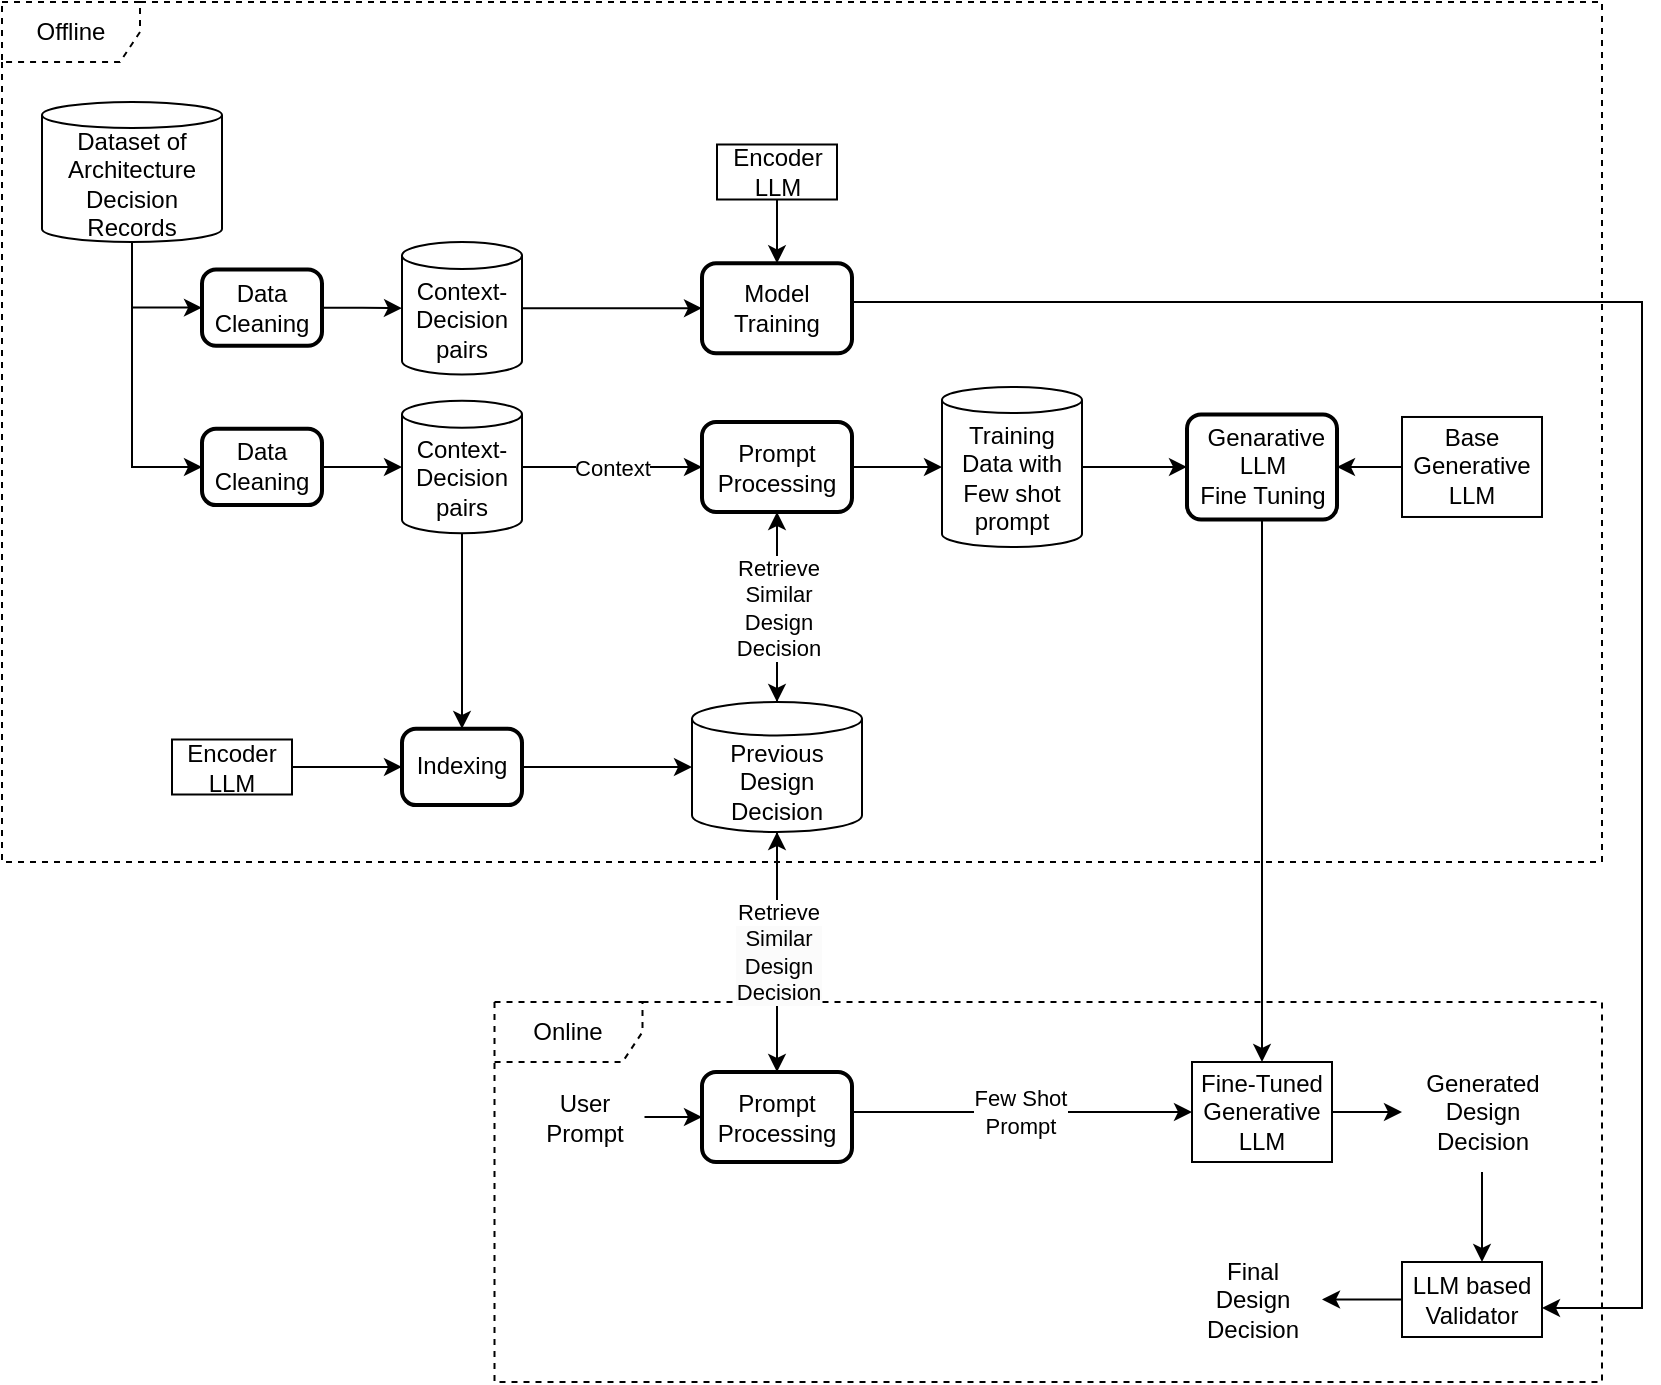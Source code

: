 <mxfile version="24.7.16">
  <diagram name="Page-1" id="kQ6XQZewhbkkca1INFuK">
    <mxGraphModel dx="936" dy="579" grid="1" gridSize="10" guides="1" tooltips="1" connect="1" arrows="1" fold="1" page="1" pageScale="1" pageWidth="850" pageHeight="1100" math="0" shadow="0">
      <root>
        <mxCell id="0" />
        <mxCell id="1" parent="0" />
        <mxCell id="oJ7IMUp2n4Yntl3Ja8vP-2" style="edgeStyle=orthogonalEdgeStyle;rounded=0;orthogonalLoop=1;jettySize=auto;html=1;" edge="1" parent="1" source="oJ7IMUp2n4Yntl3Ja8vP-35" target="oJ7IMUp2n4Yntl3Ja8vP-18">
          <mxGeometry relative="1" as="geometry">
            <mxPoint x="330" y="1205" as="sourcePoint" />
          </mxGeometry>
        </mxCell>
        <mxCell id="oJ7IMUp2n4Yntl3Ja8vP-3" value="Retrieve&lt;div&gt;Similar&lt;/div&gt;&lt;div&gt;Design&lt;/div&gt;&lt;div&gt;Decision&lt;/div&gt;" style="edgeStyle=orthogonalEdgeStyle;rounded=0;orthogonalLoop=1;jettySize=auto;html=1;" edge="1" parent="1" source="oJ7IMUp2n4Yntl3Ja8vP-18" target="oJ7IMUp2n4Yntl3Ja8vP-35">
          <mxGeometry relative="1" as="geometry">
            <mxPoint x="330" y="1205" as="targetPoint" />
          </mxGeometry>
        </mxCell>
        <mxCell id="oJ7IMUp2n4Yntl3Ja8vP-4" value="" style="edgeStyle=orthogonalEdgeStyle;rounded=0;orthogonalLoop=1;jettySize=auto;html=1;" edge="1" parent="1" source="oJ7IMUp2n4Yntl3Ja8vP-23" target="oJ7IMUp2n4Yntl3Ja8vP-7">
          <mxGeometry relative="1" as="geometry">
            <Array as="points">
              <mxPoint x="750" y="1480" />
              <mxPoint x="750" y="1480" />
            </Array>
          </mxGeometry>
        </mxCell>
        <mxCell id="oJ7IMUp2n4Yntl3Ja8vP-5" value="" style="edgeStyle=orthogonalEdgeStyle;rounded=0;orthogonalLoop=1;jettySize=auto;html=1;labelPosition=center;verticalLabelPosition=middle;align=center;verticalAlign=middle;" edge="1" parent="1" source="oJ7IMUp2n4Yntl3Ja8vP-19" target="oJ7IMUp2n4Yntl3Ja8vP-7">
          <mxGeometry x="-0.327" y="-7" relative="1" as="geometry">
            <Array as="points">
              <mxPoint x="830" y="1010" />
              <mxPoint x="830" y="1513" />
            </Array>
            <mxPoint as="offset" />
          </mxGeometry>
        </mxCell>
        <mxCell id="oJ7IMUp2n4Yntl3Ja8vP-6" value="" style="edgeStyle=orthogonalEdgeStyle;rounded=0;orthogonalLoop=1;jettySize=auto;html=1;exitX=0;exitY=0.5;exitDx=0;exitDy=0;" edge="1" parent="1" source="oJ7IMUp2n4Yntl3Ja8vP-7" target="oJ7IMUp2n4Yntl3Ja8vP-42">
          <mxGeometry relative="1" as="geometry">
            <mxPoint x="813.75" y="1540" as="sourcePoint" />
            <mxPoint x="810" y="1580" as="targetPoint" />
          </mxGeometry>
        </mxCell>
        <mxCell id="oJ7IMUp2n4Yntl3Ja8vP-7" value="&lt;div&gt;LLM based&lt;/div&gt;Validator" style="html=1;align=center;verticalAlign=middle;dashed=0;whiteSpace=wrap;" vertex="1" parent="1">
          <mxGeometry x="710" y="1490" width="70" height="37.5" as="geometry" />
        </mxCell>
        <mxCell id="oJ7IMUp2n4Yntl3Ja8vP-8" value="Offline" style="shape=umlFrame;whiteSpace=wrap;html=1;pointerEvents=0;recursiveResize=0;container=1;collapsible=0;width=69;dashed=1;fillColor=none;height=30;" vertex="1" parent="1">
          <mxGeometry x="10" y="860" width="800" height="430" as="geometry" />
        </mxCell>
        <mxCell id="oJ7IMUp2n4Yntl3Ja8vP-10" value="Base&lt;div&gt;Generative&lt;/div&gt;&lt;div&gt;LLM&lt;/div&gt;" style="html=1;align=center;verticalAlign=middle;dashed=0;whiteSpace=wrap;" vertex="1" parent="oJ7IMUp2n4Yntl3Ja8vP-8">
          <mxGeometry x="700" y="207.49" width="70" height="50" as="geometry" />
        </mxCell>
        <mxCell id="oJ7IMUp2n4Yntl3Ja8vP-11" value="&amp;nbsp;Genarative LLM&lt;div&gt;Fine Tuning&lt;/div&gt;" style="rounded=1;whiteSpace=wrap;html=1;absoluteArcSize=1;arcSize=14;strokeWidth=2;" vertex="1" parent="oJ7IMUp2n4Yntl3Ja8vP-8">
          <mxGeometry x="592.5" y="206.24" width="75" height="52.5" as="geometry" />
        </mxCell>
        <mxCell id="oJ7IMUp2n4Yntl3Ja8vP-12" value="" style="edgeStyle=orthogonalEdgeStyle;rounded=0;orthogonalLoop=1;jettySize=auto;html=1;" edge="1" parent="oJ7IMUp2n4Yntl3Ja8vP-8" source="oJ7IMUp2n4Yntl3Ja8vP-10" target="oJ7IMUp2n4Yntl3Ja8vP-11">
          <mxGeometry relative="1" as="geometry" />
        </mxCell>
        <mxCell id="oJ7IMUp2n4Yntl3Ja8vP-13" value="Context" style="edgeStyle=orthogonalEdgeStyle;rounded=0;orthogonalLoop=1;jettySize=auto;html=1;" edge="1" parent="oJ7IMUp2n4Yntl3Ja8vP-8" source="oJ7IMUp2n4Yntl3Ja8vP-15" target="oJ7IMUp2n4Yntl3Ja8vP-18">
          <mxGeometry relative="1" as="geometry" />
        </mxCell>
        <mxCell id="oJ7IMUp2n4Yntl3Ja8vP-15" value="Context-&lt;div&gt;Decision&lt;/div&gt;&lt;div&gt;pairs&lt;/div&gt;" style="shape=cylinder3;whiteSpace=wrap;html=1;boundedLbl=1;backgroundOutline=1;size=6.743;" vertex="1" parent="oJ7IMUp2n4Yntl3Ja8vP-8">
          <mxGeometry x="200" y="199.37" width="60" height="66.25" as="geometry" />
        </mxCell>
        <mxCell id="oJ7IMUp2n4Yntl3Ja8vP-46" value="" style="edgeStyle=orthogonalEdgeStyle;rounded=0;orthogonalLoop=1;jettySize=auto;html=1;" edge="1" parent="oJ7IMUp2n4Yntl3Ja8vP-8" source="oJ7IMUp2n4Yntl3Ja8vP-16" target="oJ7IMUp2n4Yntl3Ja8vP-11">
          <mxGeometry relative="1" as="geometry" />
        </mxCell>
        <mxCell id="oJ7IMUp2n4Yntl3Ja8vP-16" value="Training&lt;div&gt;Data with&lt;/div&gt;&lt;div&gt;Few shot&lt;/div&gt;&lt;div&gt;prompt&lt;/div&gt;" style="shape=cylinder3;whiteSpace=wrap;html=1;boundedLbl=1;backgroundOutline=1;size=6.512;" vertex="1" parent="oJ7IMUp2n4Yntl3Ja8vP-8">
          <mxGeometry x="470" y="192.5" width="70" height="80" as="geometry" />
        </mxCell>
        <mxCell id="oJ7IMUp2n4Yntl3Ja8vP-54" value="" style="edgeStyle=orthogonalEdgeStyle;rounded=0;orthogonalLoop=1;jettySize=auto;html=1;" edge="1" parent="oJ7IMUp2n4Yntl3Ja8vP-8" source="oJ7IMUp2n4Yntl3Ja8vP-18" target="oJ7IMUp2n4Yntl3Ja8vP-16">
          <mxGeometry relative="1" as="geometry" />
        </mxCell>
        <mxCell id="oJ7IMUp2n4Yntl3Ja8vP-18" value="Prompt&lt;div&gt;Processing&lt;/div&gt;" style="rounded=1;whiteSpace=wrap;html=1;absoluteArcSize=1;arcSize=14;strokeWidth=2;" vertex="1" parent="oJ7IMUp2n4Yntl3Ja8vP-8">
          <mxGeometry x="350" y="210" width="75" height="45" as="geometry" />
        </mxCell>
        <mxCell id="oJ7IMUp2n4Yntl3Ja8vP-19" value="&lt;div&gt;&lt;span style=&quot;background-color: initial;&quot;&gt;Model&lt;/span&gt;&lt;br&gt;&lt;/div&gt;&lt;div&gt;Training&lt;/div&gt;" style="rounded=1;whiteSpace=wrap;html=1;absoluteArcSize=1;arcSize=14;strokeWidth=2;" vertex="1" parent="oJ7IMUp2n4Yntl3Ja8vP-8">
          <mxGeometry x="350" y="130.63" width="75" height="45" as="geometry" />
        </mxCell>
        <mxCell id="oJ7IMUp2n4Yntl3Ja8vP-20" value="" style="edgeStyle=orthogonalEdgeStyle;rounded=0;orthogonalLoop=1;jettySize=auto;html=1;" edge="1" parent="oJ7IMUp2n4Yntl3Ja8vP-8" source="oJ7IMUp2n4Yntl3Ja8vP-21" target="oJ7IMUp2n4Yntl3Ja8vP-19">
          <mxGeometry relative="1" as="geometry" />
        </mxCell>
        <mxCell id="oJ7IMUp2n4Yntl3Ja8vP-21" value="&lt;div&gt;Encoder&lt;/div&gt;&lt;div&gt;LLM&lt;/div&gt;" style="html=1;align=center;verticalAlign=middle;dashed=0;whiteSpace=wrap;" vertex="1" parent="oJ7IMUp2n4Yntl3Ja8vP-8">
          <mxGeometry x="357.5" y="71.25" width="60" height="27.5" as="geometry" />
        </mxCell>
        <mxCell id="oJ7IMUp2n4Yntl3Ja8vP-51" style="edgeStyle=orthogonalEdgeStyle;rounded=0;orthogonalLoop=1;jettySize=auto;html=1;entryX=0;entryY=0.5;entryDx=0;entryDy=0;exitX=0.5;exitY=1;exitDx=0;exitDy=0;exitPerimeter=0;" edge="1" parent="oJ7IMUp2n4Yntl3Ja8vP-8" source="oJ7IMUp2n4Yntl3Ja8vP-33" target="oJ7IMUp2n4Yntl3Ja8vP-48">
          <mxGeometry relative="1" as="geometry" />
        </mxCell>
        <mxCell id="oJ7IMUp2n4Yntl3Ja8vP-52" style="edgeStyle=orthogonalEdgeStyle;rounded=0;orthogonalLoop=1;jettySize=auto;html=1;entryX=0;entryY=0.5;entryDx=0;entryDy=0;exitX=0.5;exitY=1;exitDx=0;exitDy=0;exitPerimeter=0;" edge="1" parent="oJ7IMUp2n4Yntl3Ja8vP-8" source="oJ7IMUp2n4Yntl3Ja8vP-33" target="oJ7IMUp2n4Yntl3Ja8vP-31">
          <mxGeometry relative="1" as="geometry" />
        </mxCell>
        <mxCell id="oJ7IMUp2n4Yntl3Ja8vP-33" value="Dataset of&lt;div&gt;Architecture&lt;/div&gt;&lt;div&gt;Decision&lt;/div&gt;&lt;div&gt;Records&lt;/div&gt;" style="shape=cylinder3;whiteSpace=wrap;html=1;boundedLbl=1;backgroundOutline=1;size=6.512;" vertex="1" parent="oJ7IMUp2n4Yntl3Ja8vP-8">
          <mxGeometry x="20" y="50" width="90" height="70" as="geometry" />
        </mxCell>
        <mxCell id="oJ7IMUp2n4Yntl3Ja8vP-31" value="Data&lt;div&gt;Cleaning&lt;/div&gt;" style="rounded=1;whiteSpace=wrap;html=1;absoluteArcSize=1;arcSize=14;strokeWidth=2;" vertex="1" parent="oJ7IMUp2n4Yntl3Ja8vP-8">
          <mxGeometry x="100" y="213.43" width="60" height="38.13" as="geometry" />
        </mxCell>
        <mxCell id="oJ7IMUp2n4Yntl3Ja8vP-30" value="" style="edgeStyle=orthogonalEdgeStyle;rounded=0;orthogonalLoop=1;jettySize=auto;html=1;entryX=0;entryY=0.5;entryDx=0;entryDy=0;entryPerimeter=0;" edge="1" parent="oJ7IMUp2n4Yntl3Ja8vP-8" source="oJ7IMUp2n4Yntl3Ja8vP-31" target="oJ7IMUp2n4Yntl3Ja8vP-15">
          <mxGeometry relative="1" as="geometry">
            <mxPoint x="145" y="314.88" as="targetPoint" />
          </mxGeometry>
        </mxCell>
        <mxCell id="oJ7IMUp2n4Yntl3Ja8vP-53" value="" style="edgeStyle=orthogonalEdgeStyle;rounded=0;orthogonalLoop=1;jettySize=auto;html=1;" edge="1" parent="oJ7IMUp2n4Yntl3Ja8vP-8" source="oJ7IMUp2n4Yntl3Ja8vP-47" target="oJ7IMUp2n4Yntl3Ja8vP-19">
          <mxGeometry relative="1" as="geometry" />
        </mxCell>
        <mxCell id="oJ7IMUp2n4Yntl3Ja8vP-47" value="Context-&lt;div&gt;Decision&lt;/div&gt;&lt;div&gt;pairs&lt;/div&gt;" style="shape=cylinder3;whiteSpace=wrap;html=1;boundedLbl=1;backgroundOutline=1;size=6.743;" vertex="1" parent="oJ7IMUp2n4Yntl3Ja8vP-8">
          <mxGeometry x="200" y="120.0" width="60" height="66.25" as="geometry" />
        </mxCell>
        <mxCell id="oJ7IMUp2n4Yntl3Ja8vP-48" value="Data&lt;div&gt;Cleaning&lt;/div&gt;" style="rounded=1;whiteSpace=wrap;html=1;absoluteArcSize=1;arcSize=14;strokeWidth=2;" vertex="1" parent="oJ7IMUp2n4Yntl3Ja8vP-8">
          <mxGeometry x="100" y="133.75" width="60" height="38.13" as="geometry" />
        </mxCell>
        <mxCell id="oJ7IMUp2n4Yntl3Ja8vP-49" value="" style="edgeStyle=orthogonalEdgeStyle;rounded=0;orthogonalLoop=1;jettySize=auto;html=1;entryX=0;entryY=0.5;entryDx=0;entryDy=0;entryPerimeter=0;" edge="1" parent="oJ7IMUp2n4Yntl3Ja8vP-8" source="oJ7IMUp2n4Yntl3Ja8vP-48" target="oJ7IMUp2n4Yntl3Ja8vP-47">
          <mxGeometry relative="1" as="geometry">
            <mxPoint x="160" y="234.88" as="targetPoint" />
          </mxGeometry>
        </mxCell>
        <mxCell id="oJ7IMUp2n4Yntl3Ja8vP-22" value="&lt;div&gt;Online&lt;/div&gt;" style="shape=umlFrame;whiteSpace=wrap;html=1;pointerEvents=0;recursiveResize=0;container=1;collapsible=0;width=74;dashed=1;fillColor=none;height=30;" vertex="1" parent="1">
          <mxGeometry x="256.25" y="1360" width="553.75" height="190" as="geometry" />
        </mxCell>
        <mxCell id="oJ7IMUp2n4Yntl3Ja8vP-23" value="Generated&lt;div&gt;Design&lt;/div&gt;&lt;div&gt;Decision&lt;/div&gt;" style="text;html=1;align=center;verticalAlign=middle;resizable=0;points=[];autosize=1;strokeColor=none;fillColor=none;" vertex="1" parent="oJ7IMUp2n4Yntl3Ja8vP-22">
          <mxGeometry x="453.75" y="25" width="80" height="60" as="geometry" />
        </mxCell>
        <mxCell id="oJ7IMUp2n4Yntl3Ja8vP-24" value="&lt;div&gt;Fine-Tuned&lt;/div&gt;&lt;div&gt;Generative&lt;/div&gt;&lt;div&gt;LLM&lt;/div&gt;" style="html=1;align=center;verticalAlign=middle;dashed=0;whiteSpace=wrap;" vertex="1" parent="oJ7IMUp2n4Yntl3Ja8vP-22">
          <mxGeometry x="348.75" y="30" width="70" height="50" as="geometry" />
        </mxCell>
        <mxCell id="oJ7IMUp2n4Yntl3Ja8vP-25" value="" style="edgeStyle=orthogonalEdgeStyle;rounded=0;orthogonalLoop=1;jettySize=auto;html=1;" edge="1" parent="oJ7IMUp2n4Yntl3Ja8vP-22" source="oJ7IMUp2n4Yntl3Ja8vP-24" target="oJ7IMUp2n4Yntl3Ja8vP-23">
          <mxGeometry relative="1" as="geometry" />
        </mxCell>
        <mxCell id="oJ7IMUp2n4Yntl3Ja8vP-26" value="" style="edgeStyle=orthogonalEdgeStyle;rounded=0;orthogonalLoop=1;jettySize=auto;html=1;" edge="1" parent="oJ7IMUp2n4Yntl3Ja8vP-22" source="oJ7IMUp2n4Yntl3Ja8vP-27" target="oJ7IMUp2n4Yntl3Ja8vP-28">
          <mxGeometry relative="1" as="geometry" />
        </mxCell>
        <mxCell id="oJ7IMUp2n4Yntl3Ja8vP-27" value="&lt;div&gt;User&lt;/div&gt;&lt;div&gt;Prompt&lt;/div&gt;" style="text;html=1;align=center;verticalAlign=middle;resizable=0;points=[];autosize=1;strokeColor=none;fillColor=none;" vertex="1" parent="oJ7IMUp2n4Yntl3Ja8vP-22">
          <mxGeometry x="15" y="37.5" width="60" height="40" as="geometry" />
        </mxCell>
        <mxCell id="oJ7IMUp2n4Yntl3Ja8vP-28" value="Prompt&lt;div&gt;Processing&lt;/div&gt;" style="rounded=1;whiteSpace=wrap;html=1;absoluteArcSize=1;arcSize=14;strokeWidth=2;" vertex="1" parent="oJ7IMUp2n4Yntl3Ja8vP-22">
          <mxGeometry x="103.75" y="35" width="75" height="45" as="geometry" />
        </mxCell>
        <mxCell id="oJ7IMUp2n4Yntl3Ja8vP-29" value="Few Shot&lt;div&gt;Prompt&lt;/div&gt;" style="edgeStyle=orthogonalEdgeStyle;rounded=0;orthogonalLoop=1;jettySize=auto;html=1;exitX=1;exitY=0.5;exitDx=0;exitDy=0;labelPosition=center;verticalLabelPosition=middle;align=center;verticalAlign=middle;" edge="1" parent="oJ7IMUp2n4Yntl3Ja8vP-22" source="oJ7IMUp2n4Yntl3Ja8vP-28" target="oJ7IMUp2n4Yntl3Ja8vP-24">
          <mxGeometry relative="1" as="geometry">
            <mxPoint x="185" y="-140" as="sourcePoint" />
            <Array as="points">
              <mxPoint x="240" y="55" />
              <mxPoint x="240" y="55" />
            </Array>
          </mxGeometry>
        </mxCell>
        <mxCell id="oJ7IMUp2n4Yntl3Ja8vP-32" value="" style="edgeStyle=orthogonalEdgeStyle;rounded=0;orthogonalLoop=1;jettySize=auto;html=1;entryX=0.5;entryY=0;entryDx=0;entryDy=0;" edge="1" parent="1" source="oJ7IMUp2n4Yntl3Ja8vP-11" target="oJ7IMUp2n4Yntl3Ja8vP-24">
          <mxGeometry relative="1" as="geometry" />
        </mxCell>
        <mxCell id="oJ7IMUp2n4Yntl3Ja8vP-34" style="edgeStyle=orthogonalEdgeStyle;rounded=0;orthogonalLoop=1;jettySize=auto;html=1;entryX=0.5;entryY=0;entryDx=0;entryDy=0;" edge="1" parent="1" source="oJ7IMUp2n4Yntl3Ja8vP-35" target="oJ7IMUp2n4Yntl3Ja8vP-28">
          <mxGeometry relative="1" as="geometry" />
        </mxCell>
        <mxCell id="oJ7IMUp2n4Yntl3Ja8vP-35" value="Previous&lt;div&gt;Design&lt;/div&gt;&lt;div&gt;Decision&lt;/div&gt;" style="shape=cylinder3;whiteSpace=wrap;html=1;boundedLbl=1;backgroundOutline=1;size=8.363;" vertex="1" parent="1">
          <mxGeometry x="355" y="1210" width="85" height="65" as="geometry" />
        </mxCell>
        <mxCell id="oJ7IMUp2n4Yntl3Ja8vP-36" value="Retrieve&lt;div style=&quot;background-color: rgb(251, 251, 251);&quot;&gt;Similar&lt;/div&gt;&lt;div style=&quot;background-color: rgb(251, 251, 251);&quot;&gt;Design&lt;/div&gt;&lt;div style=&quot;background-color: rgb(251, 251, 251);&quot;&gt;Decision&lt;/div&gt;" style="edgeStyle=orthogonalEdgeStyle;rounded=0;orthogonalLoop=1;jettySize=auto;html=1;" edge="1" parent="1" source="oJ7IMUp2n4Yntl3Ja8vP-28" target="oJ7IMUp2n4Yntl3Ja8vP-35">
          <mxGeometry relative="1" as="geometry" />
        </mxCell>
        <mxCell id="oJ7IMUp2n4Yntl3Ja8vP-37" value="" style="edgeStyle=orthogonalEdgeStyle;rounded=0;orthogonalLoop=1;jettySize=auto;html=1;" edge="1" parent="1" source="oJ7IMUp2n4Yntl3Ja8vP-38" target="oJ7IMUp2n4Yntl3Ja8vP-35">
          <mxGeometry relative="1" as="geometry" />
        </mxCell>
        <mxCell id="oJ7IMUp2n4Yntl3Ja8vP-38" value="Indexing" style="rounded=1;whiteSpace=wrap;html=1;absoluteArcSize=1;arcSize=14;strokeWidth=2;" vertex="1" parent="1">
          <mxGeometry x="210" y="1223.43" width="60" height="38.13" as="geometry" />
        </mxCell>
        <mxCell id="oJ7IMUp2n4Yntl3Ja8vP-39" value="" style="edgeStyle=orthogonalEdgeStyle;rounded=0;orthogonalLoop=1;jettySize=auto;html=1;" edge="1" parent="1" source="oJ7IMUp2n4Yntl3Ja8vP-15" target="oJ7IMUp2n4Yntl3Ja8vP-38">
          <mxGeometry relative="1" as="geometry" />
        </mxCell>
        <mxCell id="oJ7IMUp2n4Yntl3Ja8vP-40" value="" style="edgeStyle=orthogonalEdgeStyle;rounded=0;orthogonalLoop=1;jettySize=auto;html=1;" edge="1" parent="1" source="oJ7IMUp2n4Yntl3Ja8vP-41" target="oJ7IMUp2n4Yntl3Ja8vP-38">
          <mxGeometry relative="1" as="geometry" />
        </mxCell>
        <mxCell id="oJ7IMUp2n4Yntl3Ja8vP-41" value="&lt;div&gt;Encoder&lt;/div&gt;&lt;div&gt;LLM&lt;/div&gt;" style="html=1;align=center;verticalAlign=middle;dashed=0;whiteSpace=wrap;" vertex="1" parent="1">
          <mxGeometry x="95" y="1228.75" width="60" height="27.5" as="geometry" />
        </mxCell>
        <mxCell id="oJ7IMUp2n4Yntl3Ja8vP-42" value="Final&lt;div&gt;Design&lt;div&gt;Decision&lt;/div&gt;&lt;/div&gt;" style="text;html=1;align=center;verticalAlign=middle;resizable=0;points=[];autosize=1;strokeColor=none;fillColor=none;" vertex="1" parent="1">
          <mxGeometry x="600" y="1478.75" width="70" height="60" as="geometry" />
        </mxCell>
      </root>
    </mxGraphModel>
  </diagram>
</mxfile>

